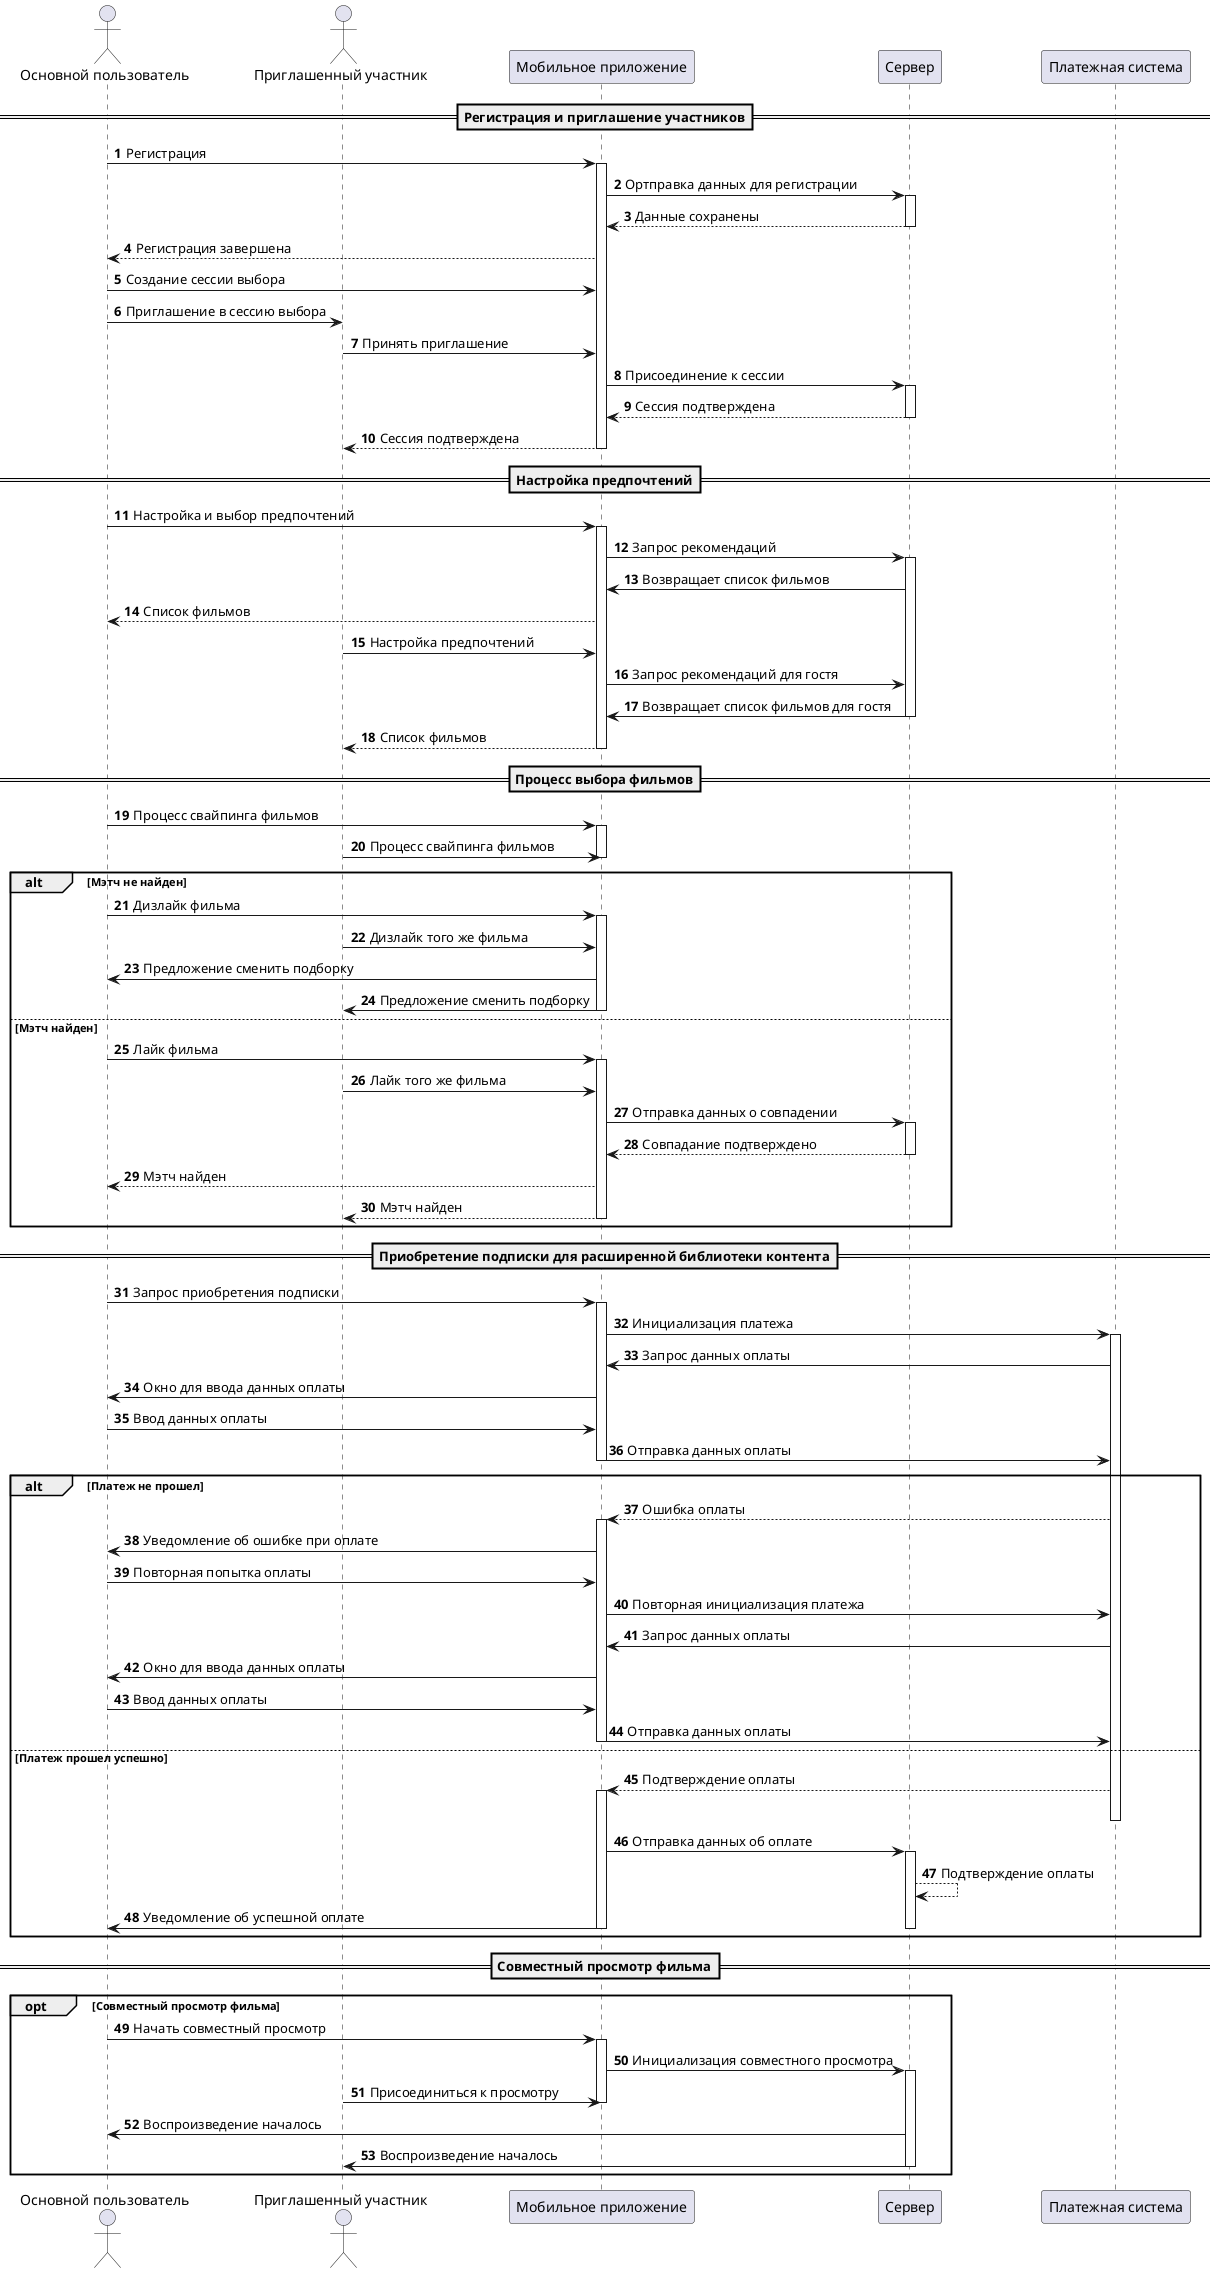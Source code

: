 @startuml

actor "Основной пользователь" as MainUser order 1
actor "Приглашенный участник" as GuestUser order 2
participant "Мобильное приложение" as MobileApp order 3
participant "Сервер" as Server order 4
participant "Платежная система" as PaymentSystem order 5

autonumber

==Регистрация и приглашение участников==
MainUser -> MobileApp++ : Регистрация
MobileApp -> Server++ : Ортправка данных для регистрации
MobileApp <-- Server-- : Данные сохранены
MobileApp --> MainUser : Регистрация завершена

MainUser -> MobileApp : Создание сессии выбора
MainUser -> GuestUser : Приглашение в сессию выбора
GuestUser -> MobileApp : Принять приглашение
MobileApp -> Server++ : Присоединение к сессии
MobileApp <-- Server-- : Сессия подтверждена
MobileApp --> GuestUser : Сессия подтверждена
deactivate MobileApp
deactivate Server

==Настройка предпочтений==
MainUser -> MobileApp++ : Настройка и выбор предпочтений
MobileApp -> Server++ : Запрос рекомендаций
Server -> MobileApp : Возвращает список фильмов
MobileApp --> MainUser : Список фильмов

GuestUser -> MobileApp : Настройка предпочтений
MobileApp -> Server : Запрос рекомендаций для гостя
MobileApp <- Server-- : Возвращает список фильмов для гостя
MobileApp --> GuestUser : Список фильмов
deactivate MobileApp
deactivate Server

==Процесс выбора фильмов==

MainUser -> MobileApp++ : Процесс свайпинга фильмов
GuestUser -> MobileApp : Процесс свайпинга фильмов

deactivate MobileApp

alt Мэтч не найден
MainUser -> MobileApp++ : Дизлайк фильма
GuestUser -> MobileApp : Дизлайк того же фильма
MobileApp -> MainUser : Предложение сменить подборку
GuestUser <- MobileApp-- : Предложение сменить подборку

deactivate Server

else Мэтч найден
MainUser -> MobileApp++ : Лайк фильма
GuestUser -> MobileApp : Лайк того же фильма
MobileApp -> Server++ : Отправка данных о совпадении
MobileApp <-- Server-- : Совпадание подтверждено
MobileApp --> MainUser : Мэтч найден
MobileApp --> GuestUser : Мэтч найден

deactivate MobileApp
end

==Приобретение подписки для расширенной библиотеки контента==
    MainUser -> MobileApp++ : Запрос приобретения подписки
    MobileApp -> PaymentSystem++ : Инициализация платежа
    PaymentSystem -> MobileApp : Запрос данных оплаты
    MobileApp -> MainUser : Окно для ввода данных оплаты
    MainUser -> MobileApp : Ввод данных оплаты
    MobileApp -> PaymentSystem : Отправка данных оплаты

deactivate MobileApp

alt Платеж не прошел
    PaymentSystem --> MobileApp++ : Ошибка оплаты
    MobileApp -> MainUser : Уведомление об ошибке при оплате
    MainUser -> MobileApp : Повторная попытка оплаты
    MobileApp -> PaymentSystem : Повторная инициализация платежа
    PaymentSystem -> MobileApp : Запрос данных оплаты
    MobileApp -> MainUser : Окно для ввода данных оплаты
    MainUser -> MobileApp : Ввод данных оплаты
    MobileApp -> PaymentSystem : Отправка данных оплаты

deactivate MobileApp

else Платеж прошел успешно
    PaymentSystem --> MobileApp++ : Подтверждение оплаты
    deactivate PaymentSystem
    MobileApp -> Server++ : Отправка данных об оплате
    Server --> Server : Подтверждение оплаты
    MobileApp -> MainUser : Уведомление об успешной оплате

    deactivate MobileApp
    deactivate Server
end

==Совместный просмотр фильма==
opt Совместный просмотр фильма
    MainUser -> MobileApp++ : Начать совместный просмотр
    MobileApp -> Server++ : Инициализация совместного просмотра
    GuestUser -> MobileApp-- : Присоединиться к просмотру
    deactivate MobileApp
    Server -> MainUser : Воспроизведение началось
    Server -> GuestUser : Воспроизведение началось
  
    deactivate Server
end opt

@enduml